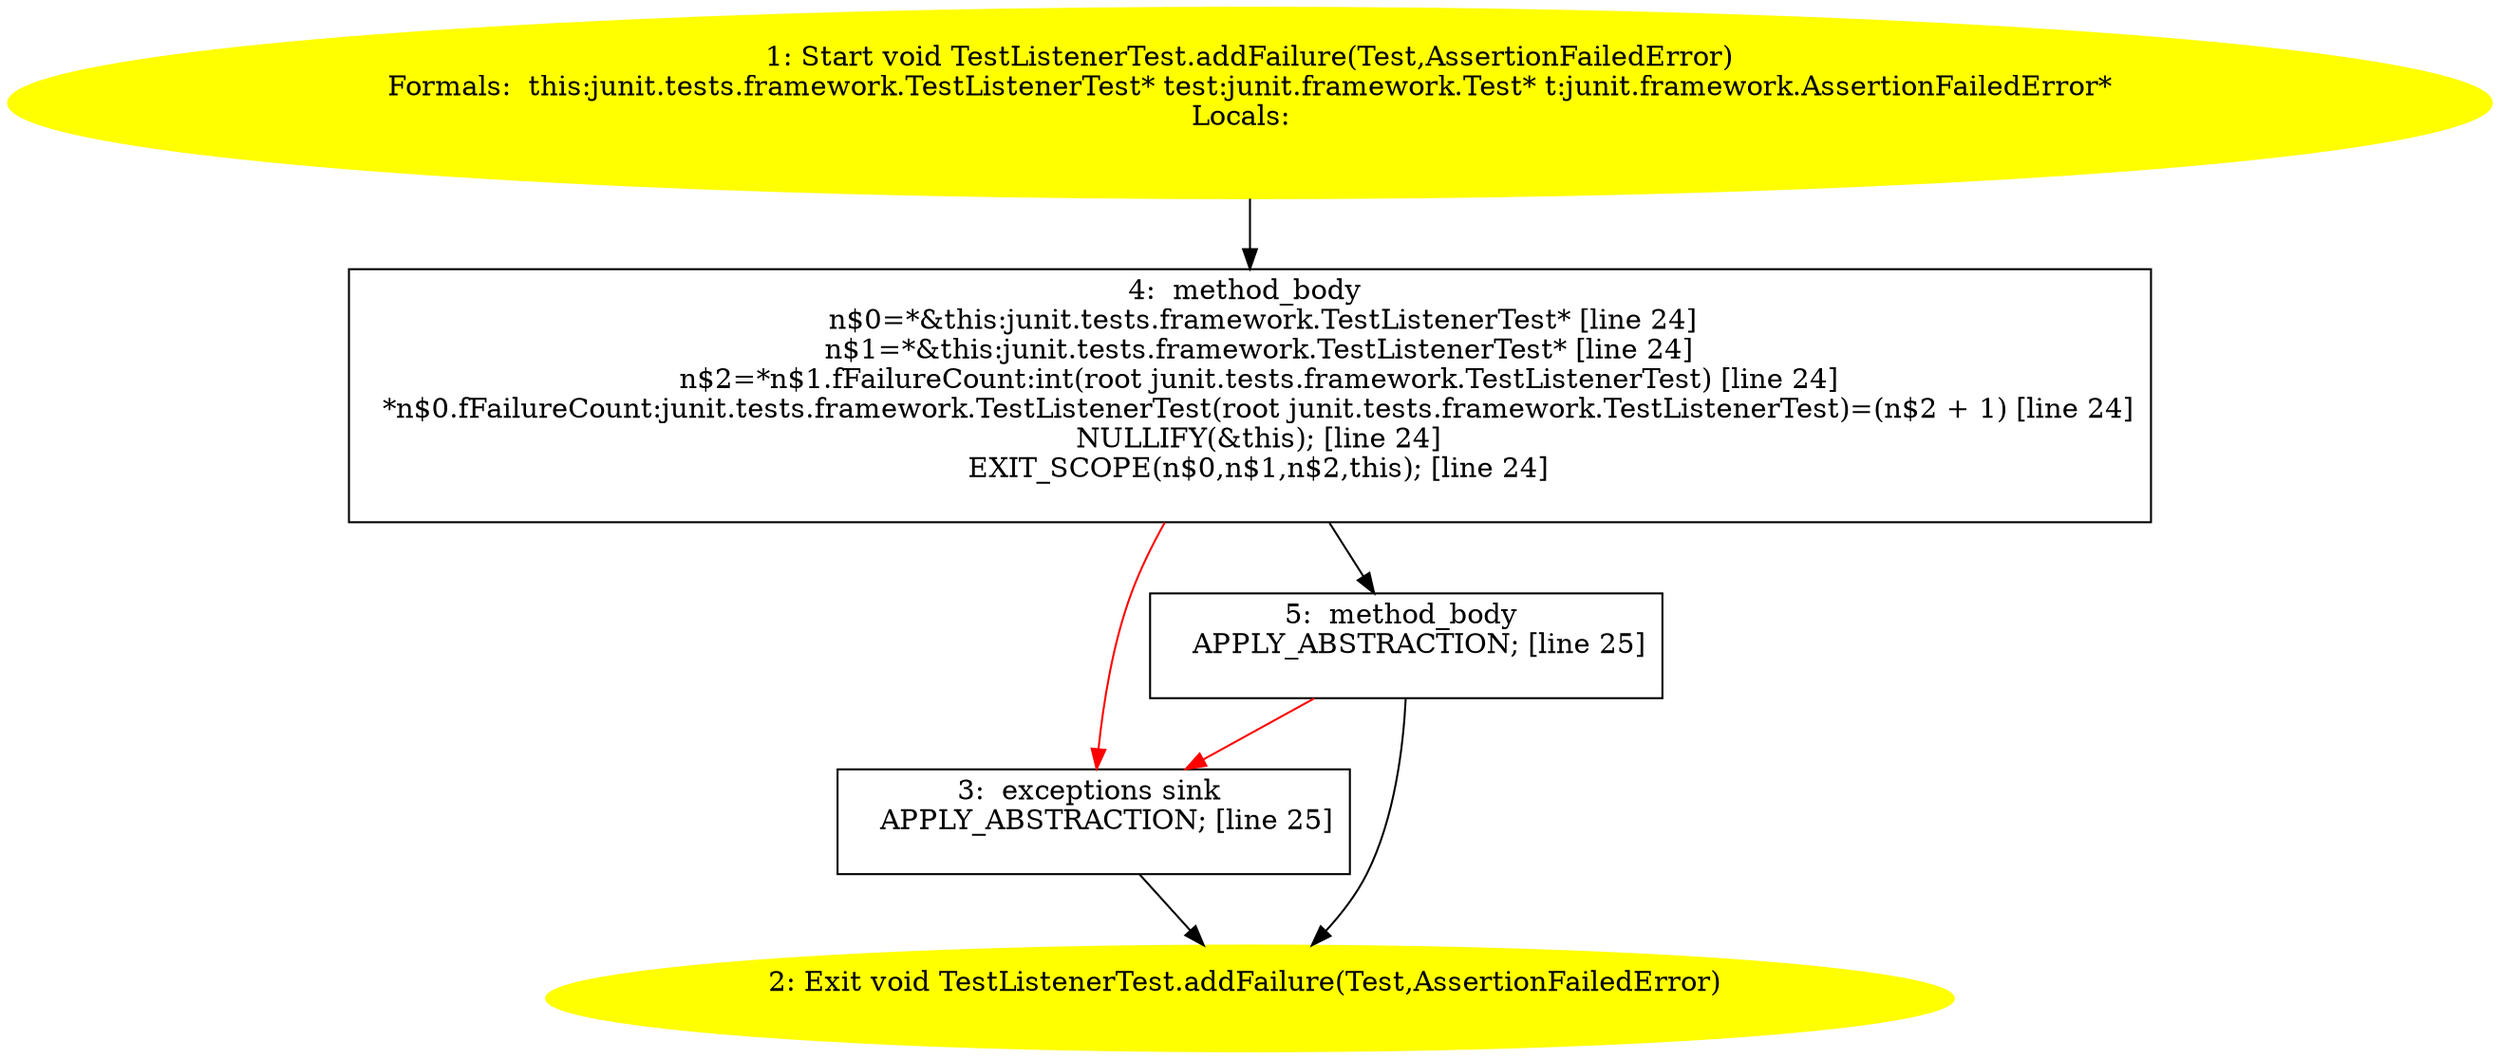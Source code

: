 /* @generated */
digraph cfg {
"junit.tests.framework.TestListenerTest.addFailure(junit.framework.Test,junit.framework.AssertionFail.a7a69f20ffbf2e679358926ffab6b453_1" [label="1: Start void TestListenerTest.addFailure(Test,AssertionFailedError)\nFormals:  this:junit.tests.framework.TestListenerTest* test:junit.framework.Test* t:junit.framework.AssertionFailedError*\nLocals:  \n  " color=yellow style=filled]
	

	 "junit.tests.framework.TestListenerTest.addFailure(junit.framework.Test,junit.framework.AssertionFail.a7a69f20ffbf2e679358926ffab6b453_1" -> "junit.tests.framework.TestListenerTest.addFailure(junit.framework.Test,junit.framework.AssertionFail.a7a69f20ffbf2e679358926ffab6b453_4" ;
"junit.tests.framework.TestListenerTest.addFailure(junit.framework.Test,junit.framework.AssertionFail.a7a69f20ffbf2e679358926ffab6b453_2" [label="2: Exit void TestListenerTest.addFailure(Test,AssertionFailedError) \n  " color=yellow style=filled]
	

"junit.tests.framework.TestListenerTest.addFailure(junit.framework.Test,junit.framework.AssertionFail.a7a69f20ffbf2e679358926ffab6b453_3" [label="3:  exceptions sink \n   APPLY_ABSTRACTION; [line 25]\n " shape="box"]
	

	 "junit.tests.framework.TestListenerTest.addFailure(junit.framework.Test,junit.framework.AssertionFail.a7a69f20ffbf2e679358926ffab6b453_3" -> "junit.tests.framework.TestListenerTest.addFailure(junit.framework.Test,junit.framework.AssertionFail.a7a69f20ffbf2e679358926ffab6b453_2" ;
"junit.tests.framework.TestListenerTest.addFailure(junit.framework.Test,junit.framework.AssertionFail.a7a69f20ffbf2e679358926ffab6b453_4" [label="4:  method_body \n   n$0=*&this:junit.tests.framework.TestListenerTest* [line 24]\n  n$1=*&this:junit.tests.framework.TestListenerTest* [line 24]\n  n$2=*n$1.fFailureCount:int(root junit.tests.framework.TestListenerTest) [line 24]\n  *n$0.fFailureCount:junit.tests.framework.TestListenerTest(root junit.tests.framework.TestListenerTest)=(n$2 + 1) [line 24]\n  NULLIFY(&this); [line 24]\n  EXIT_SCOPE(n$0,n$1,n$2,this); [line 24]\n " shape="box"]
	

	 "junit.tests.framework.TestListenerTest.addFailure(junit.framework.Test,junit.framework.AssertionFail.a7a69f20ffbf2e679358926ffab6b453_4" -> "junit.tests.framework.TestListenerTest.addFailure(junit.framework.Test,junit.framework.AssertionFail.a7a69f20ffbf2e679358926ffab6b453_5" ;
	 "junit.tests.framework.TestListenerTest.addFailure(junit.framework.Test,junit.framework.AssertionFail.a7a69f20ffbf2e679358926ffab6b453_4" -> "junit.tests.framework.TestListenerTest.addFailure(junit.framework.Test,junit.framework.AssertionFail.a7a69f20ffbf2e679358926ffab6b453_3" [color="red" ];
"junit.tests.framework.TestListenerTest.addFailure(junit.framework.Test,junit.framework.AssertionFail.a7a69f20ffbf2e679358926ffab6b453_5" [label="5:  method_body \n   APPLY_ABSTRACTION; [line 25]\n " shape="box"]
	

	 "junit.tests.framework.TestListenerTest.addFailure(junit.framework.Test,junit.framework.AssertionFail.a7a69f20ffbf2e679358926ffab6b453_5" -> "junit.tests.framework.TestListenerTest.addFailure(junit.framework.Test,junit.framework.AssertionFail.a7a69f20ffbf2e679358926ffab6b453_2" ;
	 "junit.tests.framework.TestListenerTest.addFailure(junit.framework.Test,junit.framework.AssertionFail.a7a69f20ffbf2e679358926ffab6b453_5" -> "junit.tests.framework.TestListenerTest.addFailure(junit.framework.Test,junit.framework.AssertionFail.a7a69f20ffbf2e679358926ffab6b453_3" [color="red" ];
}
